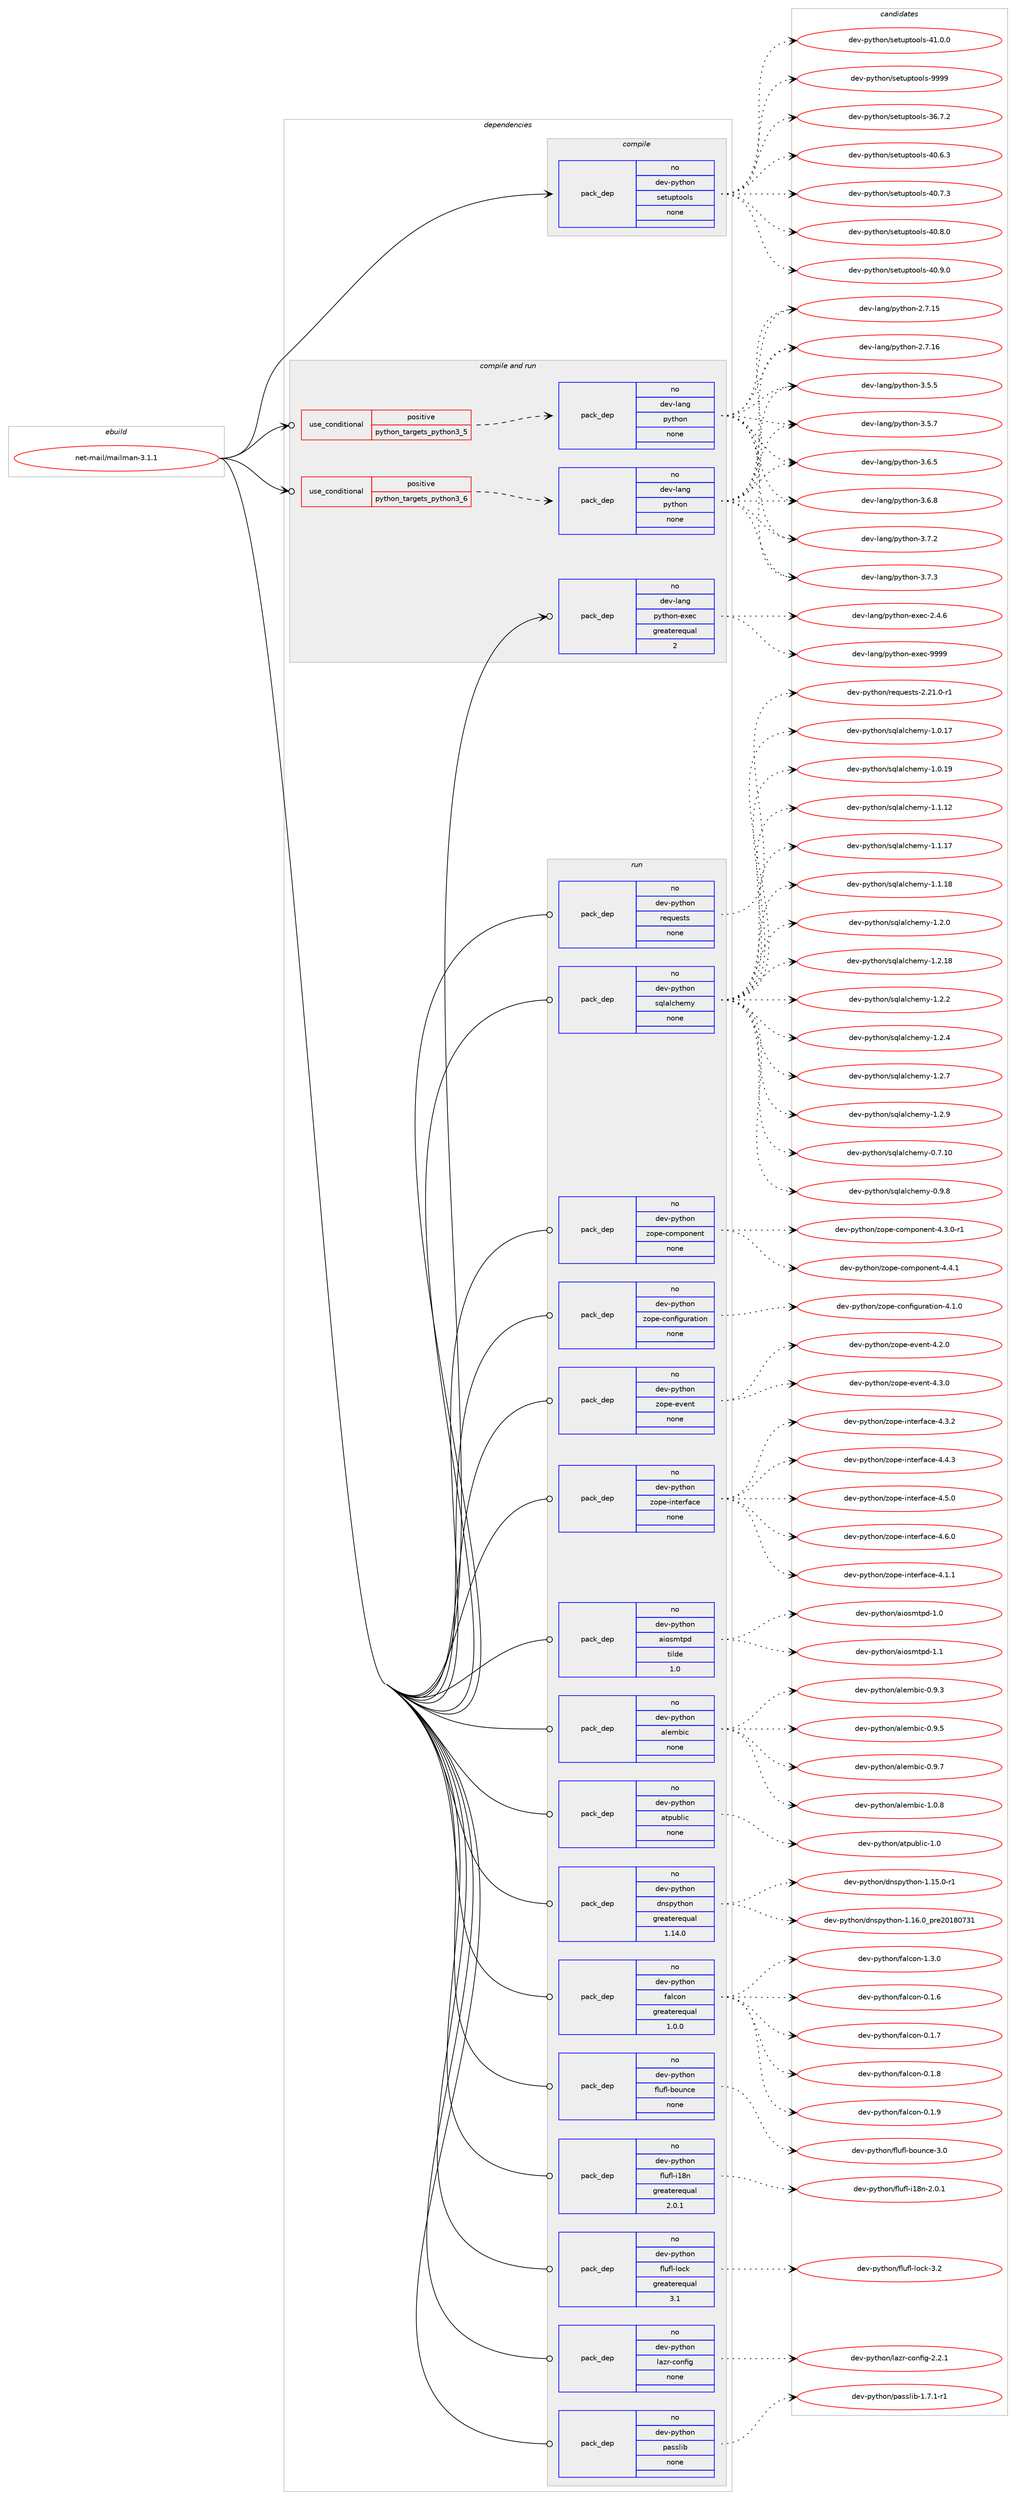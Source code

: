 digraph prolog {

# *************
# Graph options
# *************

newrank=true;
concentrate=true;
compound=true;
graph [rankdir=LR,fontname=Helvetica,fontsize=10,ranksep=1.5];#, ranksep=2.5, nodesep=0.2];
edge  [arrowhead=vee];
node  [fontname=Helvetica,fontsize=10];

# **********
# The ebuild
# **********

subgraph cluster_leftcol {
color=gray;
rank=same;
label=<<i>ebuild</i>>;
id [label="net-mail/mailman-3.1.1", color=red, width=4, href="../net-mail/mailman-3.1.1.svg"];
}

# ****************
# The dependencies
# ****************

subgraph cluster_midcol {
color=gray;
label=<<i>dependencies</i>>;
subgraph cluster_compile {
fillcolor="#eeeeee";
style=filled;
label=<<i>compile</i>>;
subgraph pack2108 {
dependency2843 [label=<<TABLE BORDER="0" CELLBORDER="1" CELLSPACING="0" CELLPADDING="4" WIDTH="220"><TR><TD ROWSPAN="6" CELLPADDING="30">pack_dep</TD></TR><TR><TD WIDTH="110">no</TD></TR><TR><TD>dev-python</TD></TR><TR><TD>setuptools</TD></TR><TR><TD>none</TD></TR><TR><TD></TD></TR></TABLE>>, shape=none, color=blue];
}
id:e -> dependency2843:w [weight=20,style="solid",arrowhead="vee"];
}
subgraph cluster_compileandrun {
fillcolor="#eeeeee";
style=filled;
label=<<i>compile and run</i>>;
subgraph cond688 {
dependency2844 [label=<<TABLE BORDER="0" CELLBORDER="1" CELLSPACING="0" CELLPADDING="4"><TR><TD ROWSPAN="3" CELLPADDING="10">use_conditional</TD></TR><TR><TD>positive</TD></TR><TR><TD>python_targets_python3_5</TD></TR></TABLE>>, shape=none, color=red];
subgraph pack2109 {
dependency2845 [label=<<TABLE BORDER="0" CELLBORDER="1" CELLSPACING="0" CELLPADDING="4" WIDTH="220"><TR><TD ROWSPAN="6" CELLPADDING="30">pack_dep</TD></TR><TR><TD WIDTH="110">no</TD></TR><TR><TD>dev-lang</TD></TR><TR><TD>python</TD></TR><TR><TD>none</TD></TR><TR><TD></TD></TR></TABLE>>, shape=none, color=blue];
}
dependency2844:e -> dependency2845:w [weight=20,style="dashed",arrowhead="vee"];
}
id:e -> dependency2844:w [weight=20,style="solid",arrowhead="odotvee"];
subgraph cond689 {
dependency2846 [label=<<TABLE BORDER="0" CELLBORDER="1" CELLSPACING="0" CELLPADDING="4"><TR><TD ROWSPAN="3" CELLPADDING="10">use_conditional</TD></TR><TR><TD>positive</TD></TR><TR><TD>python_targets_python3_6</TD></TR></TABLE>>, shape=none, color=red];
subgraph pack2110 {
dependency2847 [label=<<TABLE BORDER="0" CELLBORDER="1" CELLSPACING="0" CELLPADDING="4" WIDTH="220"><TR><TD ROWSPAN="6" CELLPADDING="30">pack_dep</TD></TR><TR><TD WIDTH="110">no</TD></TR><TR><TD>dev-lang</TD></TR><TR><TD>python</TD></TR><TR><TD>none</TD></TR><TR><TD></TD></TR></TABLE>>, shape=none, color=blue];
}
dependency2846:e -> dependency2847:w [weight=20,style="dashed",arrowhead="vee"];
}
id:e -> dependency2846:w [weight=20,style="solid",arrowhead="odotvee"];
subgraph pack2111 {
dependency2848 [label=<<TABLE BORDER="0" CELLBORDER="1" CELLSPACING="0" CELLPADDING="4" WIDTH="220"><TR><TD ROWSPAN="6" CELLPADDING="30">pack_dep</TD></TR><TR><TD WIDTH="110">no</TD></TR><TR><TD>dev-lang</TD></TR><TR><TD>python-exec</TD></TR><TR><TD>greaterequal</TD></TR><TR><TD>2</TD></TR></TABLE>>, shape=none, color=blue];
}
id:e -> dependency2848:w [weight=20,style="solid",arrowhead="odotvee"];
}
subgraph cluster_run {
fillcolor="#eeeeee";
style=filled;
label=<<i>run</i>>;
subgraph pack2112 {
dependency2849 [label=<<TABLE BORDER="0" CELLBORDER="1" CELLSPACING="0" CELLPADDING="4" WIDTH="220"><TR><TD ROWSPAN="6" CELLPADDING="30">pack_dep</TD></TR><TR><TD WIDTH="110">no</TD></TR><TR><TD>dev-python</TD></TR><TR><TD>aiosmtpd</TD></TR><TR><TD>tilde</TD></TR><TR><TD>1.0</TD></TR></TABLE>>, shape=none, color=blue];
}
id:e -> dependency2849:w [weight=20,style="solid",arrowhead="odot"];
subgraph pack2113 {
dependency2850 [label=<<TABLE BORDER="0" CELLBORDER="1" CELLSPACING="0" CELLPADDING="4" WIDTH="220"><TR><TD ROWSPAN="6" CELLPADDING="30">pack_dep</TD></TR><TR><TD WIDTH="110">no</TD></TR><TR><TD>dev-python</TD></TR><TR><TD>alembic</TD></TR><TR><TD>none</TD></TR><TR><TD></TD></TR></TABLE>>, shape=none, color=blue];
}
id:e -> dependency2850:w [weight=20,style="solid",arrowhead="odot"];
subgraph pack2114 {
dependency2851 [label=<<TABLE BORDER="0" CELLBORDER="1" CELLSPACING="0" CELLPADDING="4" WIDTH="220"><TR><TD ROWSPAN="6" CELLPADDING="30">pack_dep</TD></TR><TR><TD WIDTH="110">no</TD></TR><TR><TD>dev-python</TD></TR><TR><TD>atpublic</TD></TR><TR><TD>none</TD></TR><TR><TD></TD></TR></TABLE>>, shape=none, color=blue];
}
id:e -> dependency2851:w [weight=20,style="solid",arrowhead="odot"];
subgraph pack2115 {
dependency2852 [label=<<TABLE BORDER="0" CELLBORDER="1" CELLSPACING="0" CELLPADDING="4" WIDTH="220"><TR><TD ROWSPAN="6" CELLPADDING="30">pack_dep</TD></TR><TR><TD WIDTH="110">no</TD></TR><TR><TD>dev-python</TD></TR><TR><TD>dnspython</TD></TR><TR><TD>greaterequal</TD></TR><TR><TD>1.14.0</TD></TR></TABLE>>, shape=none, color=blue];
}
id:e -> dependency2852:w [weight=20,style="solid",arrowhead="odot"];
subgraph pack2116 {
dependency2853 [label=<<TABLE BORDER="0" CELLBORDER="1" CELLSPACING="0" CELLPADDING="4" WIDTH="220"><TR><TD ROWSPAN="6" CELLPADDING="30">pack_dep</TD></TR><TR><TD WIDTH="110">no</TD></TR><TR><TD>dev-python</TD></TR><TR><TD>falcon</TD></TR><TR><TD>greaterequal</TD></TR><TR><TD>1.0.0</TD></TR></TABLE>>, shape=none, color=blue];
}
id:e -> dependency2853:w [weight=20,style="solid",arrowhead="odot"];
subgraph pack2117 {
dependency2854 [label=<<TABLE BORDER="0" CELLBORDER="1" CELLSPACING="0" CELLPADDING="4" WIDTH="220"><TR><TD ROWSPAN="6" CELLPADDING="30">pack_dep</TD></TR><TR><TD WIDTH="110">no</TD></TR><TR><TD>dev-python</TD></TR><TR><TD>flufl-bounce</TD></TR><TR><TD>none</TD></TR><TR><TD></TD></TR></TABLE>>, shape=none, color=blue];
}
id:e -> dependency2854:w [weight=20,style="solid",arrowhead="odot"];
subgraph pack2118 {
dependency2855 [label=<<TABLE BORDER="0" CELLBORDER="1" CELLSPACING="0" CELLPADDING="4" WIDTH="220"><TR><TD ROWSPAN="6" CELLPADDING="30">pack_dep</TD></TR><TR><TD WIDTH="110">no</TD></TR><TR><TD>dev-python</TD></TR><TR><TD>flufl-i18n</TD></TR><TR><TD>greaterequal</TD></TR><TR><TD>2.0.1</TD></TR></TABLE>>, shape=none, color=blue];
}
id:e -> dependency2855:w [weight=20,style="solid",arrowhead="odot"];
subgraph pack2119 {
dependency2856 [label=<<TABLE BORDER="0" CELLBORDER="1" CELLSPACING="0" CELLPADDING="4" WIDTH="220"><TR><TD ROWSPAN="6" CELLPADDING="30">pack_dep</TD></TR><TR><TD WIDTH="110">no</TD></TR><TR><TD>dev-python</TD></TR><TR><TD>flufl-lock</TD></TR><TR><TD>greaterequal</TD></TR><TR><TD>3.1</TD></TR></TABLE>>, shape=none, color=blue];
}
id:e -> dependency2856:w [weight=20,style="solid",arrowhead="odot"];
subgraph pack2120 {
dependency2857 [label=<<TABLE BORDER="0" CELLBORDER="1" CELLSPACING="0" CELLPADDING="4" WIDTH="220"><TR><TD ROWSPAN="6" CELLPADDING="30">pack_dep</TD></TR><TR><TD WIDTH="110">no</TD></TR><TR><TD>dev-python</TD></TR><TR><TD>lazr-config</TD></TR><TR><TD>none</TD></TR><TR><TD></TD></TR></TABLE>>, shape=none, color=blue];
}
id:e -> dependency2857:w [weight=20,style="solid",arrowhead="odot"];
subgraph pack2121 {
dependency2858 [label=<<TABLE BORDER="0" CELLBORDER="1" CELLSPACING="0" CELLPADDING="4" WIDTH="220"><TR><TD ROWSPAN="6" CELLPADDING="30">pack_dep</TD></TR><TR><TD WIDTH="110">no</TD></TR><TR><TD>dev-python</TD></TR><TR><TD>passlib</TD></TR><TR><TD>none</TD></TR><TR><TD></TD></TR></TABLE>>, shape=none, color=blue];
}
id:e -> dependency2858:w [weight=20,style="solid",arrowhead="odot"];
subgraph pack2122 {
dependency2859 [label=<<TABLE BORDER="0" CELLBORDER="1" CELLSPACING="0" CELLPADDING="4" WIDTH="220"><TR><TD ROWSPAN="6" CELLPADDING="30">pack_dep</TD></TR><TR><TD WIDTH="110">no</TD></TR><TR><TD>dev-python</TD></TR><TR><TD>requests</TD></TR><TR><TD>none</TD></TR><TR><TD></TD></TR></TABLE>>, shape=none, color=blue];
}
id:e -> dependency2859:w [weight=20,style="solid",arrowhead="odot"];
subgraph pack2123 {
dependency2860 [label=<<TABLE BORDER="0" CELLBORDER="1" CELLSPACING="0" CELLPADDING="4" WIDTH="220"><TR><TD ROWSPAN="6" CELLPADDING="30">pack_dep</TD></TR><TR><TD WIDTH="110">no</TD></TR><TR><TD>dev-python</TD></TR><TR><TD>sqlalchemy</TD></TR><TR><TD>none</TD></TR><TR><TD></TD></TR></TABLE>>, shape=none, color=blue];
}
id:e -> dependency2860:w [weight=20,style="solid",arrowhead="odot"];
subgraph pack2124 {
dependency2861 [label=<<TABLE BORDER="0" CELLBORDER="1" CELLSPACING="0" CELLPADDING="4" WIDTH="220"><TR><TD ROWSPAN="6" CELLPADDING="30">pack_dep</TD></TR><TR><TD WIDTH="110">no</TD></TR><TR><TD>dev-python</TD></TR><TR><TD>zope-component</TD></TR><TR><TD>none</TD></TR><TR><TD></TD></TR></TABLE>>, shape=none, color=blue];
}
id:e -> dependency2861:w [weight=20,style="solid",arrowhead="odot"];
subgraph pack2125 {
dependency2862 [label=<<TABLE BORDER="0" CELLBORDER="1" CELLSPACING="0" CELLPADDING="4" WIDTH="220"><TR><TD ROWSPAN="6" CELLPADDING="30">pack_dep</TD></TR><TR><TD WIDTH="110">no</TD></TR><TR><TD>dev-python</TD></TR><TR><TD>zope-configuration</TD></TR><TR><TD>none</TD></TR><TR><TD></TD></TR></TABLE>>, shape=none, color=blue];
}
id:e -> dependency2862:w [weight=20,style="solid",arrowhead="odot"];
subgraph pack2126 {
dependency2863 [label=<<TABLE BORDER="0" CELLBORDER="1" CELLSPACING="0" CELLPADDING="4" WIDTH="220"><TR><TD ROWSPAN="6" CELLPADDING="30">pack_dep</TD></TR><TR><TD WIDTH="110">no</TD></TR><TR><TD>dev-python</TD></TR><TR><TD>zope-event</TD></TR><TR><TD>none</TD></TR><TR><TD></TD></TR></TABLE>>, shape=none, color=blue];
}
id:e -> dependency2863:w [weight=20,style="solid",arrowhead="odot"];
subgraph pack2127 {
dependency2864 [label=<<TABLE BORDER="0" CELLBORDER="1" CELLSPACING="0" CELLPADDING="4" WIDTH="220"><TR><TD ROWSPAN="6" CELLPADDING="30">pack_dep</TD></TR><TR><TD WIDTH="110">no</TD></TR><TR><TD>dev-python</TD></TR><TR><TD>zope-interface</TD></TR><TR><TD>none</TD></TR><TR><TD></TD></TR></TABLE>>, shape=none, color=blue];
}
id:e -> dependency2864:w [weight=20,style="solid",arrowhead="odot"];
}
}

# **************
# The candidates
# **************

subgraph cluster_choices {
rank=same;
color=gray;
label=<<i>candidates</i>>;

subgraph choice2108 {
color=black;
nodesep=1;
choice100101118451121211161041111104711510111611711211611111110811545515446554650 [label="dev-python/setuptools-36.7.2", color=red, width=4,href="../dev-python/setuptools-36.7.2.svg"];
choice100101118451121211161041111104711510111611711211611111110811545524846544651 [label="dev-python/setuptools-40.6.3", color=red, width=4,href="../dev-python/setuptools-40.6.3.svg"];
choice100101118451121211161041111104711510111611711211611111110811545524846554651 [label="dev-python/setuptools-40.7.3", color=red, width=4,href="../dev-python/setuptools-40.7.3.svg"];
choice100101118451121211161041111104711510111611711211611111110811545524846564648 [label="dev-python/setuptools-40.8.0", color=red, width=4,href="../dev-python/setuptools-40.8.0.svg"];
choice100101118451121211161041111104711510111611711211611111110811545524846574648 [label="dev-python/setuptools-40.9.0", color=red, width=4,href="../dev-python/setuptools-40.9.0.svg"];
choice100101118451121211161041111104711510111611711211611111110811545524946484648 [label="dev-python/setuptools-41.0.0", color=red, width=4,href="../dev-python/setuptools-41.0.0.svg"];
choice10010111845112121116104111110471151011161171121161111111081154557575757 [label="dev-python/setuptools-9999", color=red, width=4,href="../dev-python/setuptools-9999.svg"];
dependency2843:e -> choice100101118451121211161041111104711510111611711211611111110811545515446554650:w [style=dotted,weight="100"];
dependency2843:e -> choice100101118451121211161041111104711510111611711211611111110811545524846544651:w [style=dotted,weight="100"];
dependency2843:e -> choice100101118451121211161041111104711510111611711211611111110811545524846554651:w [style=dotted,weight="100"];
dependency2843:e -> choice100101118451121211161041111104711510111611711211611111110811545524846564648:w [style=dotted,weight="100"];
dependency2843:e -> choice100101118451121211161041111104711510111611711211611111110811545524846574648:w [style=dotted,weight="100"];
dependency2843:e -> choice100101118451121211161041111104711510111611711211611111110811545524946484648:w [style=dotted,weight="100"];
dependency2843:e -> choice10010111845112121116104111110471151011161171121161111111081154557575757:w [style=dotted,weight="100"];
}
subgraph choice2109 {
color=black;
nodesep=1;
choice10010111845108971101034711212111610411111045504655464953 [label="dev-lang/python-2.7.15", color=red, width=4,href="../dev-lang/python-2.7.15.svg"];
choice10010111845108971101034711212111610411111045504655464954 [label="dev-lang/python-2.7.16", color=red, width=4,href="../dev-lang/python-2.7.16.svg"];
choice100101118451089711010347112121116104111110455146534653 [label="dev-lang/python-3.5.5", color=red, width=4,href="../dev-lang/python-3.5.5.svg"];
choice100101118451089711010347112121116104111110455146534655 [label="dev-lang/python-3.5.7", color=red, width=4,href="../dev-lang/python-3.5.7.svg"];
choice100101118451089711010347112121116104111110455146544653 [label="dev-lang/python-3.6.5", color=red, width=4,href="../dev-lang/python-3.6.5.svg"];
choice100101118451089711010347112121116104111110455146544656 [label="dev-lang/python-3.6.8", color=red, width=4,href="../dev-lang/python-3.6.8.svg"];
choice100101118451089711010347112121116104111110455146554650 [label="dev-lang/python-3.7.2", color=red, width=4,href="../dev-lang/python-3.7.2.svg"];
choice100101118451089711010347112121116104111110455146554651 [label="dev-lang/python-3.7.3", color=red, width=4,href="../dev-lang/python-3.7.3.svg"];
dependency2845:e -> choice10010111845108971101034711212111610411111045504655464953:w [style=dotted,weight="100"];
dependency2845:e -> choice10010111845108971101034711212111610411111045504655464954:w [style=dotted,weight="100"];
dependency2845:e -> choice100101118451089711010347112121116104111110455146534653:w [style=dotted,weight="100"];
dependency2845:e -> choice100101118451089711010347112121116104111110455146534655:w [style=dotted,weight="100"];
dependency2845:e -> choice100101118451089711010347112121116104111110455146544653:w [style=dotted,weight="100"];
dependency2845:e -> choice100101118451089711010347112121116104111110455146544656:w [style=dotted,weight="100"];
dependency2845:e -> choice100101118451089711010347112121116104111110455146554650:w [style=dotted,weight="100"];
dependency2845:e -> choice100101118451089711010347112121116104111110455146554651:w [style=dotted,weight="100"];
}
subgraph choice2110 {
color=black;
nodesep=1;
choice10010111845108971101034711212111610411111045504655464953 [label="dev-lang/python-2.7.15", color=red, width=4,href="../dev-lang/python-2.7.15.svg"];
choice10010111845108971101034711212111610411111045504655464954 [label="dev-lang/python-2.7.16", color=red, width=4,href="../dev-lang/python-2.7.16.svg"];
choice100101118451089711010347112121116104111110455146534653 [label="dev-lang/python-3.5.5", color=red, width=4,href="../dev-lang/python-3.5.5.svg"];
choice100101118451089711010347112121116104111110455146534655 [label="dev-lang/python-3.5.7", color=red, width=4,href="../dev-lang/python-3.5.7.svg"];
choice100101118451089711010347112121116104111110455146544653 [label="dev-lang/python-3.6.5", color=red, width=4,href="../dev-lang/python-3.6.5.svg"];
choice100101118451089711010347112121116104111110455146544656 [label="dev-lang/python-3.6.8", color=red, width=4,href="../dev-lang/python-3.6.8.svg"];
choice100101118451089711010347112121116104111110455146554650 [label="dev-lang/python-3.7.2", color=red, width=4,href="../dev-lang/python-3.7.2.svg"];
choice100101118451089711010347112121116104111110455146554651 [label="dev-lang/python-3.7.3", color=red, width=4,href="../dev-lang/python-3.7.3.svg"];
dependency2847:e -> choice10010111845108971101034711212111610411111045504655464953:w [style=dotted,weight="100"];
dependency2847:e -> choice10010111845108971101034711212111610411111045504655464954:w [style=dotted,weight="100"];
dependency2847:e -> choice100101118451089711010347112121116104111110455146534653:w [style=dotted,weight="100"];
dependency2847:e -> choice100101118451089711010347112121116104111110455146534655:w [style=dotted,weight="100"];
dependency2847:e -> choice100101118451089711010347112121116104111110455146544653:w [style=dotted,weight="100"];
dependency2847:e -> choice100101118451089711010347112121116104111110455146544656:w [style=dotted,weight="100"];
dependency2847:e -> choice100101118451089711010347112121116104111110455146554650:w [style=dotted,weight="100"];
dependency2847:e -> choice100101118451089711010347112121116104111110455146554651:w [style=dotted,weight="100"];
}
subgraph choice2111 {
color=black;
nodesep=1;
choice1001011184510897110103471121211161041111104510112010199455046524654 [label="dev-lang/python-exec-2.4.6", color=red, width=4,href="../dev-lang/python-exec-2.4.6.svg"];
choice10010111845108971101034711212111610411111045101120101994557575757 [label="dev-lang/python-exec-9999", color=red, width=4,href="../dev-lang/python-exec-9999.svg"];
dependency2848:e -> choice1001011184510897110103471121211161041111104510112010199455046524654:w [style=dotted,weight="100"];
dependency2848:e -> choice10010111845108971101034711212111610411111045101120101994557575757:w [style=dotted,weight="100"];
}
subgraph choice2112 {
color=black;
nodesep=1;
choice10010111845112121116104111110479710511111510911611210045494648 [label="dev-python/aiosmtpd-1.0", color=red, width=4,href="../dev-python/aiosmtpd-1.0.svg"];
choice10010111845112121116104111110479710511111510911611210045494649 [label="dev-python/aiosmtpd-1.1", color=red, width=4,href="../dev-python/aiosmtpd-1.1.svg"];
dependency2849:e -> choice10010111845112121116104111110479710511111510911611210045494648:w [style=dotted,weight="100"];
dependency2849:e -> choice10010111845112121116104111110479710511111510911611210045494649:w [style=dotted,weight="100"];
}
subgraph choice2113 {
color=black;
nodesep=1;
choice1001011184511212111610411111047971081011099810599454846574651 [label="dev-python/alembic-0.9.3", color=red, width=4,href="../dev-python/alembic-0.9.3.svg"];
choice1001011184511212111610411111047971081011099810599454846574653 [label="dev-python/alembic-0.9.5", color=red, width=4,href="../dev-python/alembic-0.9.5.svg"];
choice1001011184511212111610411111047971081011099810599454846574655 [label="dev-python/alembic-0.9.7", color=red, width=4,href="../dev-python/alembic-0.9.7.svg"];
choice1001011184511212111610411111047971081011099810599454946484656 [label="dev-python/alembic-1.0.8", color=red, width=4,href="../dev-python/alembic-1.0.8.svg"];
dependency2850:e -> choice1001011184511212111610411111047971081011099810599454846574651:w [style=dotted,weight="100"];
dependency2850:e -> choice1001011184511212111610411111047971081011099810599454846574653:w [style=dotted,weight="100"];
dependency2850:e -> choice1001011184511212111610411111047971081011099810599454846574655:w [style=dotted,weight="100"];
dependency2850:e -> choice1001011184511212111610411111047971081011099810599454946484656:w [style=dotted,weight="100"];
}
subgraph choice2114 {
color=black;
nodesep=1;
choice100101118451121211161041111104797116112117981081059945494648 [label="dev-python/atpublic-1.0", color=red, width=4,href="../dev-python/atpublic-1.0.svg"];
dependency2851:e -> choice100101118451121211161041111104797116112117981081059945494648:w [style=dotted,weight="100"];
}
subgraph choice2115 {
color=black;
nodesep=1;
choice1001011184511212111610411111047100110115112121116104111110454946495346484511449 [label="dev-python/dnspython-1.15.0-r1", color=red, width=4,href="../dev-python/dnspython-1.15.0-r1.svg"];
choice100101118451121211161041111104710011011511212111610411111045494649544648951121141015048495648555149 [label="dev-python/dnspython-1.16.0_pre20180731", color=red, width=4,href="../dev-python/dnspython-1.16.0_pre20180731.svg"];
dependency2852:e -> choice1001011184511212111610411111047100110115112121116104111110454946495346484511449:w [style=dotted,weight="100"];
dependency2852:e -> choice100101118451121211161041111104710011011511212111610411111045494649544648951121141015048495648555149:w [style=dotted,weight="100"];
}
subgraph choice2116 {
color=black;
nodesep=1;
choice10010111845112121116104111110471029710899111110454846494654 [label="dev-python/falcon-0.1.6", color=red, width=4,href="../dev-python/falcon-0.1.6.svg"];
choice10010111845112121116104111110471029710899111110454846494655 [label="dev-python/falcon-0.1.7", color=red, width=4,href="../dev-python/falcon-0.1.7.svg"];
choice10010111845112121116104111110471029710899111110454846494656 [label="dev-python/falcon-0.1.8", color=red, width=4,href="../dev-python/falcon-0.1.8.svg"];
choice10010111845112121116104111110471029710899111110454846494657 [label="dev-python/falcon-0.1.9", color=red, width=4,href="../dev-python/falcon-0.1.9.svg"];
choice10010111845112121116104111110471029710899111110454946514648 [label="dev-python/falcon-1.3.0", color=red, width=4,href="../dev-python/falcon-1.3.0.svg"];
dependency2853:e -> choice10010111845112121116104111110471029710899111110454846494654:w [style=dotted,weight="100"];
dependency2853:e -> choice10010111845112121116104111110471029710899111110454846494655:w [style=dotted,weight="100"];
dependency2853:e -> choice10010111845112121116104111110471029710899111110454846494656:w [style=dotted,weight="100"];
dependency2853:e -> choice10010111845112121116104111110471029710899111110454846494657:w [style=dotted,weight="100"];
dependency2853:e -> choice10010111845112121116104111110471029710899111110454946514648:w [style=dotted,weight="100"];
}
subgraph choice2117 {
color=black;
nodesep=1;
choice100101118451121211161041111104710210811710210845981111171109910145514648 [label="dev-python/flufl-bounce-3.0", color=red, width=4,href="../dev-python/flufl-bounce-3.0.svg"];
dependency2854:e -> choice100101118451121211161041111104710210811710210845981111171109910145514648:w [style=dotted,weight="100"];
}
subgraph choice2118 {
color=black;
nodesep=1;
choice1001011184511212111610411111047102108117102108451054956110455046484649 [label="dev-python/flufl-i18n-2.0.1", color=red, width=4,href="../dev-python/flufl-i18n-2.0.1.svg"];
dependency2855:e -> choice1001011184511212111610411111047102108117102108451054956110455046484649:w [style=dotted,weight="100"];
}
subgraph choice2119 {
color=black;
nodesep=1;
choice1001011184511212111610411111047102108117102108451081119910745514650 [label="dev-python/flufl-lock-3.2", color=red, width=4,href="../dev-python/flufl-lock-3.2.svg"];
dependency2856:e -> choice1001011184511212111610411111047102108117102108451081119910745514650:w [style=dotted,weight="100"];
}
subgraph choice2120 {
color=black;
nodesep=1;
choice1001011184511212111610411111047108971221144599111110102105103455046504649 [label="dev-python/lazr-config-2.2.1", color=red, width=4,href="../dev-python/lazr-config-2.2.1.svg"];
dependency2857:e -> choice1001011184511212111610411111047108971221144599111110102105103455046504649:w [style=dotted,weight="100"];
}
subgraph choice2121 {
color=black;
nodesep=1;
choice100101118451121211161041111104711297115115108105984549465546494511449 [label="dev-python/passlib-1.7.1-r1", color=red, width=4,href="../dev-python/passlib-1.7.1-r1.svg"];
dependency2858:e -> choice100101118451121211161041111104711297115115108105984549465546494511449:w [style=dotted,weight="100"];
}
subgraph choice2122 {
color=black;
nodesep=1;
choice1001011184511212111610411111047114101113117101115116115455046504946484511449 [label="dev-python/requests-2.21.0-r1", color=red, width=4,href="../dev-python/requests-2.21.0-r1.svg"];
dependency2859:e -> choice1001011184511212111610411111047114101113117101115116115455046504946484511449:w [style=dotted,weight="100"];
}
subgraph choice2123 {
color=black;
nodesep=1;
choice1001011184511212111610411111047115113108971089910410110912145484655464948 [label="dev-python/sqlalchemy-0.7.10", color=red, width=4,href="../dev-python/sqlalchemy-0.7.10.svg"];
choice10010111845112121116104111110471151131089710899104101109121454846574656 [label="dev-python/sqlalchemy-0.9.8", color=red, width=4,href="../dev-python/sqlalchemy-0.9.8.svg"];
choice1001011184511212111610411111047115113108971089910410110912145494648464955 [label="dev-python/sqlalchemy-1.0.17", color=red, width=4,href="../dev-python/sqlalchemy-1.0.17.svg"];
choice1001011184511212111610411111047115113108971089910410110912145494648464957 [label="dev-python/sqlalchemy-1.0.19", color=red, width=4,href="../dev-python/sqlalchemy-1.0.19.svg"];
choice1001011184511212111610411111047115113108971089910410110912145494649464950 [label="dev-python/sqlalchemy-1.1.12", color=red, width=4,href="../dev-python/sqlalchemy-1.1.12.svg"];
choice1001011184511212111610411111047115113108971089910410110912145494649464955 [label="dev-python/sqlalchemy-1.1.17", color=red, width=4,href="../dev-python/sqlalchemy-1.1.17.svg"];
choice1001011184511212111610411111047115113108971089910410110912145494649464956 [label="dev-python/sqlalchemy-1.1.18", color=red, width=4,href="../dev-python/sqlalchemy-1.1.18.svg"];
choice10010111845112121116104111110471151131089710899104101109121454946504648 [label="dev-python/sqlalchemy-1.2.0", color=red, width=4,href="../dev-python/sqlalchemy-1.2.0.svg"];
choice1001011184511212111610411111047115113108971089910410110912145494650464956 [label="dev-python/sqlalchemy-1.2.18", color=red, width=4,href="../dev-python/sqlalchemy-1.2.18.svg"];
choice10010111845112121116104111110471151131089710899104101109121454946504650 [label="dev-python/sqlalchemy-1.2.2", color=red, width=4,href="../dev-python/sqlalchemy-1.2.2.svg"];
choice10010111845112121116104111110471151131089710899104101109121454946504652 [label="dev-python/sqlalchemy-1.2.4", color=red, width=4,href="../dev-python/sqlalchemy-1.2.4.svg"];
choice10010111845112121116104111110471151131089710899104101109121454946504655 [label="dev-python/sqlalchemy-1.2.7", color=red, width=4,href="../dev-python/sqlalchemy-1.2.7.svg"];
choice10010111845112121116104111110471151131089710899104101109121454946504657 [label="dev-python/sqlalchemy-1.2.9", color=red, width=4,href="../dev-python/sqlalchemy-1.2.9.svg"];
dependency2860:e -> choice1001011184511212111610411111047115113108971089910410110912145484655464948:w [style=dotted,weight="100"];
dependency2860:e -> choice10010111845112121116104111110471151131089710899104101109121454846574656:w [style=dotted,weight="100"];
dependency2860:e -> choice1001011184511212111610411111047115113108971089910410110912145494648464955:w [style=dotted,weight="100"];
dependency2860:e -> choice1001011184511212111610411111047115113108971089910410110912145494648464957:w [style=dotted,weight="100"];
dependency2860:e -> choice1001011184511212111610411111047115113108971089910410110912145494649464950:w [style=dotted,weight="100"];
dependency2860:e -> choice1001011184511212111610411111047115113108971089910410110912145494649464955:w [style=dotted,weight="100"];
dependency2860:e -> choice1001011184511212111610411111047115113108971089910410110912145494649464956:w [style=dotted,weight="100"];
dependency2860:e -> choice10010111845112121116104111110471151131089710899104101109121454946504648:w [style=dotted,weight="100"];
dependency2860:e -> choice1001011184511212111610411111047115113108971089910410110912145494650464956:w [style=dotted,weight="100"];
dependency2860:e -> choice10010111845112121116104111110471151131089710899104101109121454946504650:w [style=dotted,weight="100"];
dependency2860:e -> choice10010111845112121116104111110471151131089710899104101109121454946504652:w [style=dotted,weight="100"];
dependency2860:e -> choice10010111845112121116104111110471151131089710899104101109121454946504655:w [style=dotted,weight="100"];
dependency2860:e -> choice10010111845112121116104111110471151131089710899104101109121454946504657:w [style=dotted,weight="100"];
}
subgraph choice2124 {
color=black;
nodesep=1;
choice100101118451121211161041111104712211111210145991111091121111101011101164552465146484511449 [label="dev-python/zope-component-4.3.0-r1", color=red, width=4,href="../dev-python/zope-component-4.3.0-r1.svg"];
choice10010111845112121116104111110471221111121014599111109112111110101110116455246524649 [label="dev-python/zope-component-4.4.1", color=red, width=4,href="../dev-python/zope-component-4.4.1.svg"];
dependency2861:e -> choice100101118451121211161041111104712211111210145991111091121111101011101164552465146484511449:w [style=dotted,weight="100"];
dependency2861:e -> choice10010111845112121116104111110471221111121014599111109112111110101110116455246524649:w [style=dotted,weight="100"];
}
subgraph choice2125 {
color=black;
nodesep=1;
choice1001011184511212111610411111047122111112101459911111010210510311711497116105111110455246494648 [label="dev-python/zope-configuration-4.1.0", color=red, width=4,href="../dev-python/zope-configuration-4.1.0.svg"];
dependency2862:e -> choice1001011184511212111610411111047122111112101459911111010210510311711497116105111110455246494648:w [style=dotted,weight="100"];
}
subgraph choice2126 {
color=black;
nodesep=1;
choice100101118451121211161041111104712211111210145101118101110116455246504648 [label="dev-python/zope-event-4.2.0", color=red, width=4,href="../dev-python/zope-event-4.2.0.svg"];
choice100101118451121211161041111104712211111210145101118101110116455246514648 [label="dev-python/zope-event-4.3.0", color=red, width=4,href="../dev-python/zope-event-4.3.0.svg"];
dependency2863:e -> choice100101118451121211161041111104712211111210145101118101110116455246504648:w [style=dotted,weight="100"];
dependency2863:e -> choice100101118451121211161041111104712211111210145101118101110116455246514648:w [style=dotted,weight="100"];
}
subgraph choice2127 {
color=black;
nodesep=1;
choice1001011184511212111610411111047122111112101451051101161011141029799101455246494649 [label="dev-python/zope-interface-4.1.1", color=red, width=4,href="../dev-python/zope-interface-4.1.1.svg"];
choice1001011184511212111610411111047122111112101451051101161011141029799101455246514650 [label="dev-python/zope-interface-4.3.2", color=red, width=4,href="../dev-python/zope-interface-4.3.2.svg"];
choice1001011184511212111610411111047122111112101451051101161011141029799101455246524651 [label="dev-python/zope-interface-4.4.3", color=red, width=4,href="../dev-python/zope-interface-4.4.3.svg"];
choice1001011184511212111610411111047122111112101451051101161011141029799101455246534648 [label="dev-python/zope-interface-4.5.0", color=red, width=4,href="../dev-python/zope-interface-4.5.0.svg"];
choice1001011184511212111610411111047122111112101451051101161011141029799101455246544648 [label="dev-python/zope-interface-4.6.0", color=red, width=4,href="../dev-python/zope-interface-4.6.0.svg"];
dependency2864:e -> choice1001011184511212111610411111047122111112101451051101161011141029799101455246494649:w [style=dotted,weight="100"];
dependency2864:e -> choice1001011184511212111610411111047122111112101451051101161011141029799101455246514650:w [style=dotted,weight="100"];
dependency2864:e -> choice1001011184511212111610411111047122111112101451051101161011141029799101455246524651:w [style=dotted,weight="100"];
dependency2864:e -> choice1001011184511212111610411111047122111112101451051101161011141029799101455246534648:w [style=dotted,weight="100"];
dependency2864:e -> choice1001011184511212111610411111047122111112101451051101161011141029799101455246544648:w [style=dotted,weight="100"];
}
}

}
